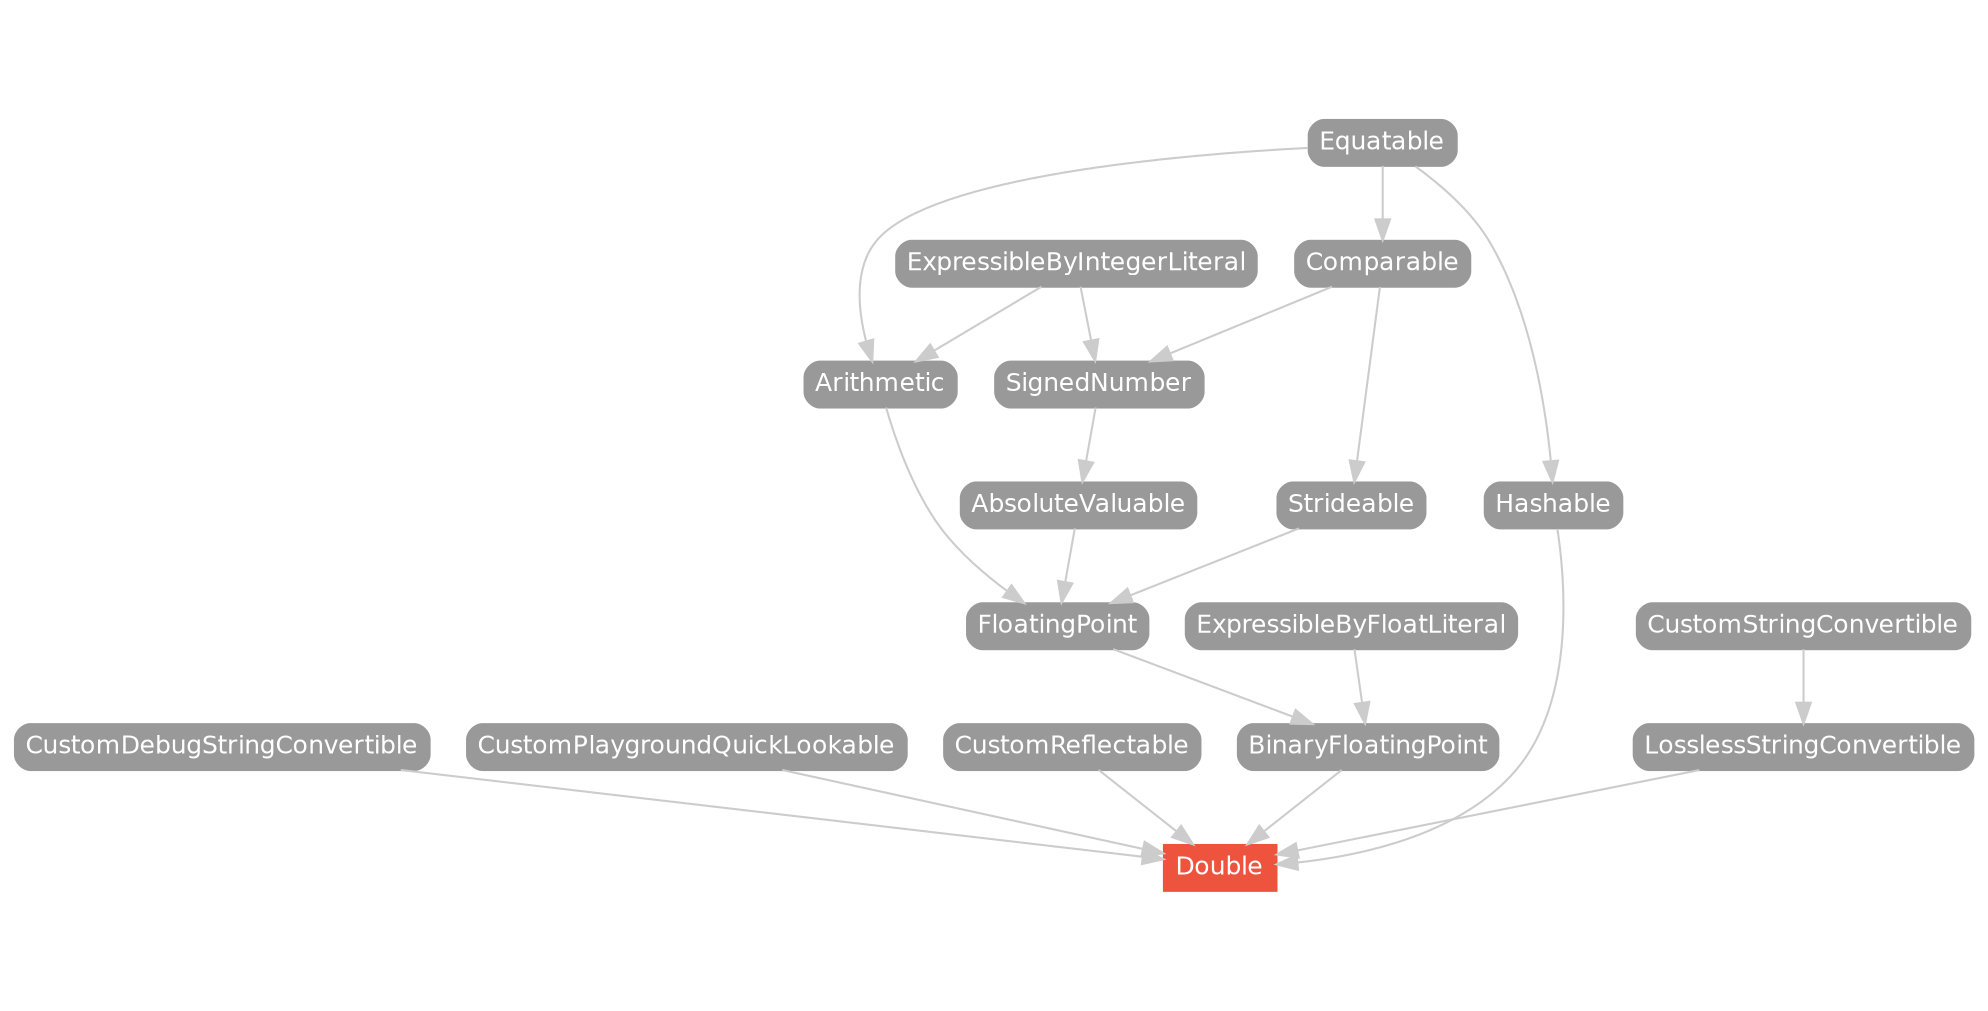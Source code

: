 strict digraph "Double - Type Hierarchy - SwiftDoc.org" {
    pad="0.1,0.8"
    node [shape=box, style="filled,rounded", color="#999999", fillcolor="#999999", fontcolor=white, fontname=Helvetica, fontnames="Helvetica,sansserif", fontsize=12, margin="0.07,0.05", height="0.3"]
    edge [color="#cccccc"]
    "AbsoluteValuable" [URL="/protocol/AbsoluteValuable/hierarchy/"]
    "Arithmetic" [URL="/protocol/Arithmetic/hierarchy/"]
    "BinaryFloatingPoint" [URL="/protocol/BinaryFloatingPoint/hierarchy/"]
    "Comparable" [URL="/protocol/Comparable/hierarchy/"]
    "CustomDebugStringConvertible" [URL="/protocol/CustomDebugStringConvertible/hierarchy/"]
    "CustomPlaygroundQuickLookable" [URL="/protocol/CustomPlaygroundQuickLookable/hierarchy/"]
    "CustomReflectable" [URL="/protocol/CustomReflectable/hierarchy/"]
    "CustomStringConvertible" [URL="/protocol/CustomStringConvertible/hierarchy/"]
    "Double" [URL="/type/Double/", style="filled", fillcolor="#ee543d", color="#ee543d"]
    "Equatable" [URL="/protocol/Equatable/hierarchy/"]
    "ExpressibleByFloatLiteral" [URL="/protocol/ExpressibleByFloatLiteral/hierarchy/"]
    "ExpressibleByIntegerLiteral" [URL="/protocol/ExpressibleByIntegerLiteral/hierarchy/"]
    "FloatingPoint" [URL="/protocol/FloatingPoint/hierarchy/"]
    "Hashable" [URL="/protocol/Hashable/hierarchy/"]
    "LosslessStringConvertible" [URL="/protocol/LosslessStringConvertible/hierarchy/"]
    "SignedNumber" [URL="/protocol/SignedNumber/hierarchy/"]
    "Strideable" [URL="/protocol/Strideable/hierarchy/"]    "LosslessStringConvertible" -> "Double"
    "CustomDebugStringConvertible" -> "Double"
    "BinaryFloatingPoint" -> "Double"
    "Hashable" -> "Double"
    "CustomReflectable" -> "Double"
    "CustomPlaygroundQuickLookable" -> "Double"
    "CustomStringConvertible" -> "LosslessStringConvertible"
    "FloatingPoint" -> "BinaryFloatingPoint"
    "ExpressibleByFloatLiteral" -> "BinaryFloatingPoint"
    "Arithmetic" -> "FloatingPoint"
    "AbsoluteValuable" -> "FloatingPoint"
    "Strideable" -> "FloatingPoint"
    "Equatable" -> "Arithmetic"
    "ExpressibleByIntegerLiteral" -> "Arithmetic"
    "SignedNumber" -> "AbsoluteValuable"
    "Comparable" -> "SignedNumber"
    "ExpressibleByIntegerLiteral" -> "SignedNumber"
    "Equatable" -> "Comparable"
    "Comparable" -> "Strideable"
    "Equatable" -> "Comparable"
    "Equatable" -> "Hashable"
    subgraph Types {
        rank = max; "Double";
    }
}
